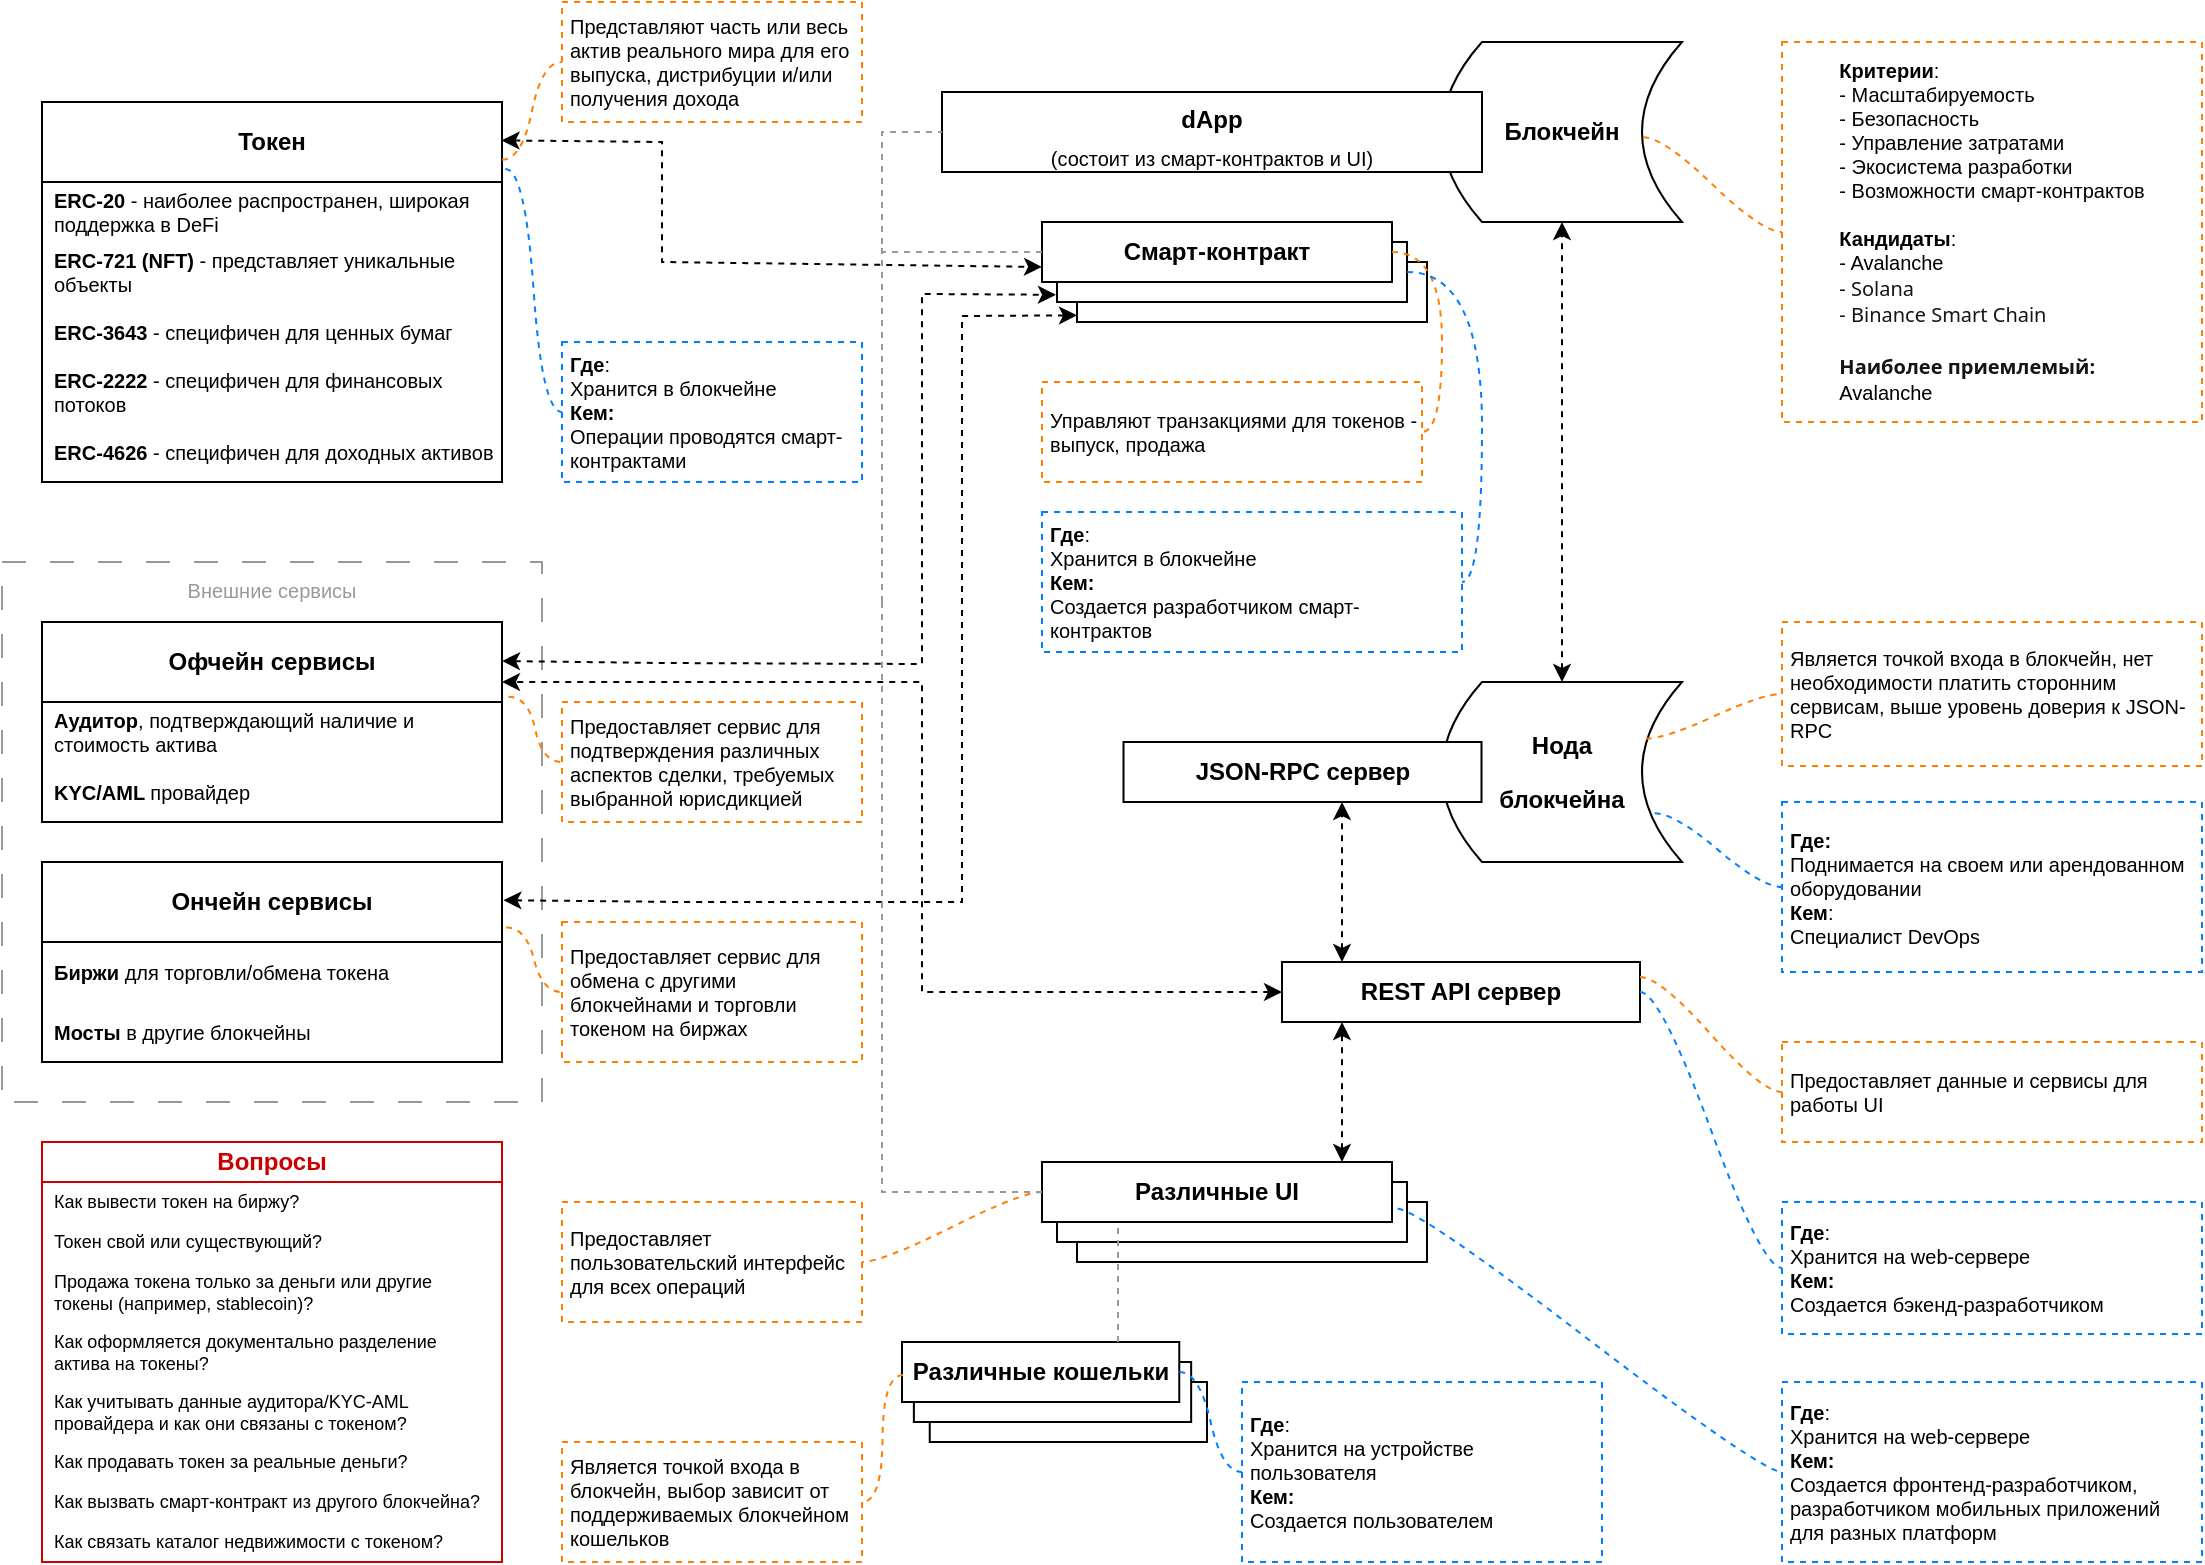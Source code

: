 <mxfile version="22.1.11" type="github">
  <diagram name="Страница — 1" id="tTkT_D9K_i8SfMuSpS75">
    <mxGraphModel dx="1205" dy="690" grid="1" gridSize="10" guides="1" tooltips="1" connect="1" arrows="1" fold="1" page="1" pageScale="1" pageWidth="1169" pageHeight="827" math="0" shadow="0">
      <root>
        <mxCell id="0" />
        <mxCell id="1" parent="0" />
        <mxCell id="7UqiYnJLGKccpZ4DQYdT-86" value="&lt;font color=&quot;#999999&quot; style=&quot;font-size: 10px;&quot;&gt;Внешние сервисы&lt;/font&gt;" style="rounded=0;whiteSpace=wrap;html=1;gradientColor=none;fillColor=none;dashed=1;dashPattern=12 12;verticalAlign=top;strokeColor=#999999;" vertex="1" parent="1">
          <mxGeometry x="20" y="300" width="270" height="270" as="geometry" />
        </mxCell>
        <mxCell id="7UqiYnJLGKccpZ4DQYdT-1" value="&lt;p align=&quot;center&quot; class=&quot;MsoNormal&quot;&gt;&lt;b&gt;Блокчейн&lt;/b&gt;&lt;/p&gt;" style="shape=dataStorage;whiteSpace=wrap;html=1;fixedSize=1;" vertex="1" parent="1">
          <mxGeometry x="740" y="40" width="120" height="90" as="geometry" />
        </mxCell>
        <mxCell id="7UqiYnJLGKccpZ4DQYdT-2" value="&lt;p align=&quot;center&quot; class=&quot;MsoNormal&quot;&gt;&lt;b&gt;Нода&lt;/b&gt;&lt;/p&gt;&lt;p align=&quot;center&quot; class=&quot;MsoNormal&quot;&gt;&lt;b&gt;блокчейна&lt;/b&gt;&lt;/p&gt;" style="shape=dataStorage;whiteSpace=wrap;html=1;fixedSize=1;" vertex="1" parent="1">
          <mxGeometry x="740" y="360" width="120" height="90" as="geometry" />
        </mxCell>
        <mxCell id="7UqiYnJLGKccpZ4DQYdT-5" value="" style="endArrow=classic;startArrow=classic;html=1;rounded=0;entryX=0.5;entryY=1;entryDx=0;entryDy=0;exitX=0.5;exitY=0;exitDx=0;exitDy=0;dashed=1;" edge="1" parent="1" source="7UqiYnJLGKccpZ4DQYdT-2" target="7UqiYnJLGKccpZ4DQYdT-1">
          <mxGeometry width="50" height="50" relative="1" as="geometry">
            <mxPoint x="560" y="160" as="sourcePoint" />
            <mxPoint x="610" y="110" as="targetPoint" />
          </mxGeometry>
        </mxCell>
        <mxCell id="7UqiYnJLGKccpZ4DQYdT-6" value="&lt;div style=&quot;font-size: 10px;&quot;&gt;&lt;b style=&quot;font-size: 10px;&quot;&gt;Где:&lt;/b&gt;&lt;/div&gt;&lt;div style=&quot;font-size: 10px;&quot;&gt;Поднимается на своем или арендованном оборудовании&lt;/div&gt;&lt;div style=&quot;font-size: 10px;&quot;&gt;&lt;b style=&quot;font-size: 10px;&quot;&gt;Кем&lt;/b&gt;:&lt;/div&gt;&lt;div style=&quot;font-size: 10px;&quot;&gt;Специалист DevOps&lt;/div&gt;" style="whiteSpace=wrap;html=1;rounded=0;arcSize=50;align=left;verticalAlign=middle;strokeWidth=1;autosize=1;spacing=4;treeFolding=1;treeMoving=1;newEdgeStyle={&quot;edgeStyle&quot;:&quot;entityRelationEdgeStyle&quot;,&quot;startArrow&quot;:&quot;none&quot;,&quot;endArrow&quot;:&quot;none&quot;,&quot;segment&quot;:10,&quot;curved&quot;:1,&quot;sourcePerimeterSpacing&quot;:0,&quot;targetPerimeterSpacing&quot;:0};dashed=1;fontSize=10;strokeColor=#007FFF;" vertex="1" collapsed="1" parent="1">
          <mxGeometry x="910" y="420" width="210" height="85" as="geometry" />
        </mxCell>
        <mxCell id="7UqiYnJLGKccpZ4DQYdT-7" value="" style="edgeStyle=entityRelationEdgeStyle;startArrow=none;endArrow=none;segment=10;curved=1;sourcePerimeterSpacing=0;targetPerimeterSpacing=0;rounded=0;dashed=1;exitX=0.886;exitY=0.729;exitDx=0;exitDy=0;exitPerimeter=0;strokeColor=#007FFF;" edge="1" target="7UqiYnJLGKccpZ4DQYdT-6" parent="1" source="7UqiYnJLGKccpZ4DQYdT-2">
          <mxGeometry relative="1" as="geometry">
            <mxPoint x="848" y="435" as="sourcePoint" />
          </mxGeometry>
        </mxCell>
        <mxCell id="7UqiYnJLGKccpZ4DQYdT-8" value="&lt;p align=&quot;center&quot; class=&quot;MsoNormal&quot;&gt;&lt;b&gt;JSON-RPC сервер&lt;/b&gt;&lt;/p&gt;" style="rounded=0;whiteSpace=wrap;html=1;" vertex="1" parent="1">
          <mxGeometry x="580.75" y="390" width="179" height="30" as="geometry" />
        </mxCell>
        <mxCell id="7UqiYnJLGKccpZ4DQYdT-10" value="&lt;div style=&quot;text-align: left; font-size: 10px;&quot;&gt;&lt;span style=&quot;background-color: initial; font-size: 10px;&quot;&gt;&lt;font style=&quot;font-size: 10px;&quot;&gt;&lt;b style=&quot;font-size: 10px;&quot;&gt;Критерии&lt;/b&gt;:&lt;/font&gt;&lt;/span&gt;&lt;/div&gt;&lt;div style=&quot;text-align: left; font-size: 10px;&quot;&gt;&lt;span style=&quot;background-color: initial; font-size: 10px;&quot;&gt;&lt;font style=&quot;font-size: 10px;&quot;&gt;- Масштабируемость&lt;/font&gt;&lt;/span&gt;&lt;/div&gt;&lt;div style=&quot;text-align: left; font-size: 10px;&quot;&gt;&lt;span style=&quot;background-color: initial; font-size: 10px;&quot;&gt;&lt;font style=&quot;font-size: 10px;&quot;&gt;- Безопасность&lt;/font&gt;&lt;/span&gt;&lt;/div&gt;&lt;div style=&quot;text-align: left; font-size: 10px;&quot;&gt;&lt;font style=&quot;font-size: 10px;&quot;&gt;- Управление затратами&lt;br style=&quot;font-size: 10px;&quot;&gt;&lt;/font&gt;&lt;/div&gt;&lt;div style=&quot;text-align: left; font-size: 10px;&quot;&gt;&lt;font style=&quot;font-size: 10px;&quot;&gt;- Экосистема разработки&lt;br style=&quot;font-size: 10px;&quot;&gt;&lt;/font&gt;&lt;/div&gt;&lt;div style=&quot;text-align: left; font-size: 10px;&quot;&gt;&lt;font style=&quot;font-size: 10px;&quot;&gt;- Возможности смарт-контрактов&lt;b style=&quot;font-size: 10px;&quot;&gt;&lt;br style=&quot;font-size: 10px;&quot;&gt;&lt;/b&gt;&lt;/font&gt;&lt;/div&gt;&lt;div style=&quot;text-align: left; font-size: 10px;&quot;&gt;&lt;font style=&quot;font-size: 10px;&quot;&gt;&lt;br style=&quot;font-size: 10px;&quot;&gt;&lt;/font&gt;&lt;/div&gt;&lt;div style=&quot;text-align: left; font-size: 10px;&quot;&gt;&lt;font style=&quot;font-size: 10px;&quot;&gt;&lt;b style=&quot;font-size: 10px;&quot;&gt;Кандидаты&lt;/b&gt;:&lt;/font&gt;&lt;/div&gt;&lt;div style=&quot;text-align: left; font-size: 10px;&quot;&gt;&lt;font style=&quot;font-size: 10px;&quot;&gt;- Avalanche&lt;/font&gt;&lt;/div&gt;&lt;div style=&quot;text-align: left; font-size: 10px;&quot;&gt;&lt;span style=&quot;font-weight: var(--ui-font-weight-bold); color: rgb(21, 21, 21); font-family: system-ui, -apple-system, BlinkMacSystemFont, &amp;quot;Segoe UI&amp;quot;, Roboto, Ubuntu, &amp;quot;Helvetica Neue&amp;quot;, Arial, sans-serif, &amp;quot;Apple Color Emoji&amp;quot;, &amp;quot;Segoe UI Emoji&amp;quot;, &amp;quot;Segoe UI Symbol&amp;quot;; font-size: 10px;&quot;&gt;&lt;font style=&quot;font-size: 10px;&quot;&gt;- Solana&lt;/font&gt;&lt;/span&gt;&lt;/div&gt;&lt;div style=&quot;text-align: left; font-size: 10px;&quot;&gt;&lt;span style=&quot;font-weight: var(--ui-font-weight-bold); color: rgb(21, 21, 21); font-family: system-ui, -apple-system, BlinkMacSystemFont, &amp;quot;Segoe UI&amp;quot;, Roboto, Ubuntu, &amp;quot;Helvetica Neue&amp;quot;, Arial, sans-serif, &amp;quot;Apple Color Emoji&amp;quot;, &amp;quot;Segoe UI Emoji&amp;quot;, &amp;quot;Segoe UI Symbol&amp;quot;; background-color: rgb(255, 255, 255); font-size: 10px;&quot;&gt;&lt;font style=&quot;font-size: 10px;&quot;&gt;- Binance Smart Chain&lt;/font&gt;&lt;/span&gt;&lt;br style=&quot;font-size: 10px;&quot;&gt;&lt;/div&gt;&lt;div style=&quot;text-align: left; font-size: 10px;&quot;&gt;&lt;span style=&quot;font-weight: var(--ui-font-weight-bold); color: rgb(21, 21, 21); font-family: system-ui, -apple-system, BlinkMacSystemFont, &amp;quot;Segoe UI&amp;quot;, Roboto, Ubuntu, &amp;quot;Helvetica Neue&amp;quot;, Arial, sans-serif, &amp;quot;Apple Color Emoji&amp;quot;, &amp;quot;Segoe UI Emoji&amp;quot;, &amp;quot;Segoe UI Symbol&amp;quot;; background-color: rgb(255, 255, 255); font-size: 10px;&quot;&gt;&lt;font style=&quot;font-size: 10px;&quot;&gt;&lt;br&gt;&lt;/font&gt;&lt;/span&gt;&lt;/div&gt;&lt;div style=&quot;text-align: left; font-size: 10px;&quot;&gt;&lt;span style=&quot;color: rgb(21, 21, 21); font-family: system-ui, -apple-system, BlinkMacSystemFont, &amp;quot;Segoe UI&amp;quot;, Roboto, Ubuntu, &amp;quot;Helvetica Neue&amp;quot;, Arial, sans-serif, &amp;quot;Apple Color Emoji&amp;quot;, &amp;quot;Segoe UI Emoji&amp;quot;, &amp;quot;Segoe UI Symbol&amp;quot;; background-color: rgb(255, 255, 255); font-size: 10px;&quot;&gt;&lt;font style=&quot;font-size: 10px;&quot;&gt;&lt;b&gt;Наиболее приемлемый:&lt;/b&gt;&lt;/font&gt;&lt;/span&gt;&lt;/div&gt;&lt;div style=&quot;text-align: left; font-size: 10px;&quot;&gt;Avalanche&lt;span style=&quot;font-weight: var(--ui-font-weight-bold); color: rgb(21, 21, 21); font-family: system-ui, -apple-system, BlinkMacSystemFont, &amp;quot;Segoe UI&amp;quot;, Roboto, Ubuntu, &amp;quot;Helvetica Neue&amp;quot;, Arial, sans-serif, &amp;quot;Apple Color Emoji&amp;quot;, &amp;quot;Segoe UI Emoji&amp;quot;, &amp;quot;Segoe UI Symbol&amp;quot;; background-color: rgb(255, 255, 255); font-size: 10px;&quot;&gt;&lt;font style=&quot;font-size: 10px;&quot;&gt;&lt;br&gt;&lt;/font&gt;&lt;/span&gt;&lt;/div&gt;" style="whiteSpace=wrap;html=1;rounded=0;arcSize=50;align=center;verticalAlign=middle;strokeWidth=1;autosize=1;spacing=4;treeFolding=1;treeMoving=1;newEdgeStyle={&quot;edgeStyle&quot;:&quot;entityRelationEdgeStyle&quot;,&quot;startArrow&quot;:&quot;none&quot;,&quot;endArrow&quot;:&quot;none&quot;,&quot;segment&quot;:10,&quot;curved&quot;:1,&quot;sourcePerimeterSpacing&quot;:0,&quot;targetPerimeterSpacing&quot;:0};dashed=1;fontSize=10;strokeColor=#FF8000;" vertex="1" collapsed="1" parent="1">
          <mxGeometry x="910" y="40" width="210" height="190" as="geometry" />
        </mxCell>
        <mxCell id="7UqiYnJLGKccpZ4DQYdT-11" value="" style="edgeStyle=entityRelationEdgeStyle;startArrow=none;endArrow=none;segment=10;curved=1;sourcePerimeterSpacing=0;targetPerimeterSpacing=0;rounded=0;exitX=0.839;exitY=0.529;exitDx=0;exitDy=0;exitPerimeter=0;dashed=1;strokeColor=#FF8000;" edge="1" parent="1" target="7UqiYnJLGKccpZ4DQYdT-10" source="7UqiYnJLGKccpZ4DQYdT-1">
          <mxGeometry relative="1" as="geometry">
            <mxPoint x="854" y="80" as="sourcePoint" />
          </mxGeometry>
        </mxCell>
        <mxCell id="7UqiYnJLGKccpZ4DQYdT-12" value="&lt;div style=&quot;font-size: 10px;&quot;&gt;Управляют транзакциями для токенов - выпуск, продажа&lt;/div&gt;" style="whiteSpace=wrap;html=1;rounded=0;arcSize=50;align=left;verticalAlign=middle;strokeWidth=1;autosize=1;spacing=4;treeFolding=1;treeMoving=1;newEdgeStyle={&quot;edgeStyle&quot;:&quot;entityRelationEdgeStyle&quot;,&quot;startArrow&quot;:&quot;none&quot;,&quot;endArrow&quot;:&quot;none&quot;,&quot;segment&quot;:10,&quot;curved&quot;:1,&quot;sourcePerimeterSpacing&quot;:0,&quot;targetPerimeterSpacing&quot;:0};dashed=1;strokeColor=#FF8000;" vertex="1" collapsed="1" parent="1">
          <mxGeometry x="540" y="210" width="190" height="50" as="geometry" />
        </mxCell>
        <mxCell id="7UqiYnJLGKccpZ4DQYdT-14" value="&lt;p align=&quot;center&quot; class=&quot;MsoNormal&quot;&gt;&lt;b&gt;dApp&lt;/b&gt;&lt;/p&gt;&lt;p style=&quot;line-height: 0%;&quot; align=&quot;center&quot; class=&quot;MsoNormal&quot;&gt;&lt;font style=&quot;font-size: 10px;&quot;&gt;(состоит из смарт-контрактов и UI)&lt;/font&gt;&lt;/p&gt;" style="rounded=0;whiteSpace=wrap;html=1;" vertex="1" parent="1">
          <mxGeometry x="490" y="65" width="270" height="40" as="geometry" />
        </mxCell>
        <mxCell id="7UqiYnJLGKccpZ4DQYdT-19" value="" style="group" vertex="1" connectable="0" parent="1">
          <mxGeometry x="540" y="130" width="192.5" height="50" as="geometry" />
        </mxCell>
        <mxCell id="7UqiYnJLGKccpZ4DQYdT-18" value="&lt;p align=&quot;center&quot; class=&quot;MsoNormal&quot;&gt;&lt;br&gt;&lt;/p&gt;" style="rounded=0;whiteSpace=wrap;html=1;" vertex="1" parent="7UqiYnJLGKccpZ4DQYdT-19">
          <mxGeometry x="17.5" y="20" width="175" height="30" as="geometry" />
        </mxCell>
        <mxCell id="7UqiYnJLGKccpZ4DQYdT-15" value="&lt;p align=&quot;center&quot; class=&quot;MsoNormal&quot;&gt;&lt;br&gt;&lt;/p&gt;" style="rounded=0;whiteSpace=wrap;html=1;" vertex="1" parent="7UqiYnJLGKccpZ4DQYdT-19">
          <mxGeometry x="7.5" y="10" width="175" height="30" as="geometry" />
        </mxCell>
        <mxCell id="7UqiYnJLGKccpZ4DQYdT-17" value="&lt;p align=&quot;center&quot; class=&quot;MsoNormal&quot;&gt;&lt;b&gt;Смарт-контракт&lt;/b&gt;&lt;/p&gt;" style="rounded=0;whiteSpace=wrap;html=1;" vertex="1" parent="7UqiYnJLGKccpZ4DQYdT-19">
          <mxGeometry width="175" height="30" as="geometry" />
        </mxCell>
        <mxCell id="7UqiYnJLGKccpZ4DQYdT-13" value="" style="edgeStyle=entityRelationEdgeStyle;startArrow=none;endArrow=none;segment=10;curved=1;sourcePerimeterSpacing=0;targetPerimeterSpacing=0;rounded=0;dashed=1;exitX=1;exitY=0.5;exitDx=0;exitDy=0;strokeColor=#FF8000;" edge="1" parent="1" target="7UqiYnJLGKccpZ4DQYdT-12" source="7UqiYnJLGKccpZ4DQYdT-17">
          <mxGeometry relative="1" as="geometry">
            <mxPoint x="850" y="390" as="sourcePoint" />
          </mxGeometry>
        </mxCell>
        <mxCell id="7UqiYnJLGKccpZ4DQYdT-21" value="" style="endArrow=none;html=1;rounded=0;entryX=0;entryY=0.5;entryDx=0;entryDy=0;exitX=0;exitY=0.5;exitDx=0;exitDy=0;dashed=1;strokeColor=#999999;" edge="1" parent="1" source="7UqiYnJLGKccpZ4DQYdT-17" target="7UqiYnJLGKccpZ4DQYdT-14">
          <mxGeometry width="50" height="50" relative="1" as="geometry">
            <mxPoint x="600" y="340" as="sourcePoint" />
            <mxPoint x="650" y="290" as="targetPoint" />
            <Array as="points">
              <mxPoint x="460" y="145" />
              <mxPoint x="460" y="85" />
            </Array>
          </mxGeometry>
        </mxCell>
        <mxCell id="7UqiYnJLGKccpZ4DQYdT-22" value="&lt;div style=&quot;font-size: 10px;&quot;&gt;Является точкой входа в блокчейн, нет необходимости&amp;nbsp;&lt;span style=&quot;background-color: initial;&quot;&gt;платить сторонним сервисам,&amp;nbsp;&lt;/span&gt;&lt;span style=&quot;background-color: initial;&quot;&gt;выше уровень доверия к JSON-RPC&lt;/span&gt;&lt;/div&gt;" style="whiteSpace=wrap;html=1;rounded=0;arcSize=50;align=left;verticalAlign=middle;strokeWidth=1;autosize=1;spacing=4;treeFolding=1;treeMoving=1;newEdgeStyle={&quot;edgeStyle&quot;:&quot;entityRelationEdgeStyle&quot;,&quot;startArrow&quot;:&quot;none&quot;,&quot;endArrow&quot;:&quot;none&quot;,&quot;segment&quot;:10,&quot;curved&quot;:1,&quot;sourcePerimeterSpacing&quot;:0,&quot;targetPerimeterSpacing&quot;:0};dashed=1;strokeColor=#FF8000;" vertex="1" collapsed="1" parent="1">
          <mxGeometry x="910" y="330" width="210" height="72" as="geometry" />
        </mxCell>
        <mxCell id="7UqiYnJLGKccpZ4DQYdT-23" value="" style="edgeStyle=entityRelationEdgeStyle;startArrow=none;endArrow=none;segment=10;curved=1;sourcePerimeterSpacing=0;targetPerimeterSpacing=0;rounded=0;dashed=1;exitX=0.85;exitY=0.314;exitDx=0;exitDy=0;exitPerimeter=0;strokeColor=#FF8000;" edge="1" parent="1" target="7UqiYnJLGKccpZ4DQYdT-22" source="7UqiYnJLGKccpZ4DQYdT-2">
          <mxGeometry relative="1" as="geometry">
            <mxPoint x="855" y="401" as="sourcePoint" />
          </mxGeometry>
        </mxCell>
        <mxCell id="7UqiYnJLGKccpZ4DQYdT-26" value="&lt;b&gt;Токен&lt;/b&gt;" style="swimlane;fontStyle=0;childLayout=stackLayout;horizontal=1;startSize=40;horizontalStack=0;resizeParent=1;resizeParentMax=0;resizeLast=0;collapsible=1;marginBottom=0;whiteSpace=wrap;html=1;" vertex="1" parent="1">
          <mxGeometry x="40" y="70" width="230" height="190" as="geometry" />
        </mxCell>
        <mxCell id="7UqiYnJLGKccpZ4DQYdT-27" value="&lt;b&gt;ERC-20&lt;/b&gt; - наиболее распространен, широкая поддержка в DeFi" style="text;strokeColor=none;fillColor=none;align=left;verticalAlign=middle;spacingLeft=4;spacingRight=4;overflow=hidden;points=[[0,0.5],[1,0.5]];portConstraint=eastwest;rotatable=0;whiteSpace=wrap;html=1;fontColor=#000000;fontSize=10;" vertex="1" parent="7UqiYnJLGKccpZ4DQYdT-26">
          <mxGeometry y="40" width="230" height="30" as="geometry" />
        </mxCell>
        <mxCell id="7UqiYnJLGKccpZ4DQYdT-28" value="&lt;b&gt;ERC-721 (NFT)&lt;/b&gt; - представляет уникальные объекты" style="text;strokeColor=none;fillColor=none;align=left;verticalAlign=middle;spacingLeft=4;spacingRight=4;overflow=hidden;points=[[0,0.5],[1,0.5]];portConstraint=eastwest;rotatable=0;whiteSpace=wrap;html=1;labelBackgroundColor=default;fontColor=#000000;fontSize=10;" vertex="1" parent="7UqiYnJLGKccpZ4DQYdT-26">
          <mxGeometry y="70" width="230" height="30" as="geometry" />
        </mxCell>
        <mxCell id="7UqiYnJLGKccpZ4DQYdT-32" value="&lt;b&gt;ERC-3643&lt;/b&gt; - специфичен для ценных бумаг" style="text;strokeColor=none;fillColor=none;align=left;verticalAlign=middle;spacingLeft=4;spacingRight=4;overflow=hidden;points=[[0,0.5],[1,0.5]];portConstraint=eastwest;rotatable=0;whiteSpace=wrap;html=1;labelBackgroundColor=default;fontColor=#000000;fontSize=10;" vertex="1" parent="7UqiYnJLGKccpZ4DQYdT-26">
          <mxGeometry y="100" width="230" height="30" as="geometry" />
        </mxCell>
        <mxCell id="7UqiYnJLGKccpZ4DQYdT-33" value="&lt;b&gt;ERC-2222&lt;/b&gt; - специфичен для финансовых потоков" style="text;strokeColor=none;fillColor=none;align=left;verticalAlign=middle;spacingLeft=4;spacingRight=4;overflow=hidden;points=[[0,0.5],[1,0.5]];portConstraint=eastwest;rotatable=0;whiteSpace=wrap;html=1;labelBackgroundColor=default;fontColor=#000000;fontSize=10;" vertex="1" parent="7UqiYnJLGKccpZ4DQYdT-26">
          <mxGeometry y="130" width="230" height="30" as="geometry" />
        </mxCell>
        <mxCell id="7UqiYnJLGKccpZ4DQYdT-34" value="&lt;b&gt;ERC-4626&lt;/b&gt; - специфичен для доходных активов" style="text;strokeColor=none;fillColor=none;align=left;verticalAlign=middle;spacingLeft=4;spacingRight=4;overflow=hidden;points=[[0,0.5],[1,0.5]];portConstraint=eastwest;rotatable=0;whiteSpace=wrap;html=1;labelBackgroundColor=default;fontColor=#000000;fontSize=10;" vertex="1" parent="7UqiYnJLGKccpZ4DQYdT-26">
          <mxGeometry y="160" width="230" height="30" as="geometry" />
        </mxCell>
        <mxCell id="7UqiYnJLGKccpZ4DQYdT-35" value="" style="endArrow=classic;startArrow=classic;dashed=1;html=1;rounded=0;exitX=0.999;exitY=0.101;exitDx=0;exitDy=0;exitPerimeter=0;entryX=0;entryY=0.75;entryDx=0;entryDy=0;" edge="1" parent="1" source="7UqiYnJLGKccpZ4DQYdT-26" target="7UqiYnJLGKccpZ4DQYdT-17">
          <mxGeometry width="50" height="50" relative="1" as="geometry">
            <mxPoint x="360" y="290" as="sourcePoint" />
            <mxPoint x="540" y="150" as="targetPoint" />
            <Array as="points">
              <mxPoint x="350" y="90" />
              <mxPoint x="350" y="150" />
            </Array>
          </mxGeometry>
        </mxCell>
        <mxCell id="7UqiYnJLGKccpZ4DQYdT-37" value="" style="edgeStyle=entityRelationEdgeStyle;startArrow=none;endArrow=none;segment=10;curved=1;sourcePerimeterSpacing=0;targetPerimeterSpacing=0;rounded=0;dashed=1;exitX=1.007;exitY=0.176;exitDx=0;exitDy=0;exitPerimeter=0;strokeColor=#007FFF;" edge="1" parent="1" target="7UqiYnJLGKccpZ4DQYdT-36" source="7UqiYnJLGKccpZ4DQYdT-26">
          <mxGeometry relative="1" as="geometry">
            <mxPoint x="280" y="80" as="sourcePoint" />
            <Array as="points">
              <mxPoint x="300" y="200" />
              <mxPoint x="310" y="160" />
              <mxPoint x="310" y="160" />
            </Array>
          </mxGeometry>
        </mxCell>
        <mxCell id="7UqiYnJLGKccpZ4DQYdT-39" value="" style="group" vertex="1" connectable="0" parent="1">
          <mxGeometry x="540" y="600" width="192.5" height="50" as="geometry" />
        </mxCell>
        <mxCell id="7UqiYnJLGKccpZ4DQYdT-40" value="&lt;p align=&quot;center&quot; class=&quot;MsoNormal&quot;&gt;&lt;br&gt;&lt;/p&gt;" style="rounded=0;whiteSpace=wrap;html=1;" vertex="1" parent="7UqiYnJLGKccpZ4DQYdT-39">
          <mxGeometry x="17.5" y="20" width="175" height="30" as="geometry" />
        </mxCell>
        <mxCell id="7UqiYnJLGKccpZ4DQYdT-41" value="&lt;p align=&quot;center&quot; class=&quot;MsoNormal&quot;&gt;&lt;br&gt;&lt;/p&gt;" style="rounded=0;whiteSpace=wrap;html=1;" vertex="1" parent="7UqiYnJLGKccpZ4DQYdT-39">
          <mxGeometry x="7.5" y="10" width="175" height="30" as="geometry" />
        </mxCell>
        <mxCell id="7UqiYnJLGKccpZ4DQYdT-42" value="&lt;p align=&quot;center&quot; class=&quot;MsoNormal&quot;&gt;&lt;b style=&quot;border-color: var(--border-color);&quot;&gt;Различные UI&lt;/b&gt;&lt;br&gt;&lt;/p&gt;" style="rounded=0;whiteSpace=wrap;html=1;" vertex="1" parent="7UqiYnJLGKccpZ4DQYdT-39">
          <mxGeometry width="175" height="30" as="geometry" />
        </mxCell>
        <mxCell id="7UqiYnJLGKccpZ4DQYdT-43" value="" style="endArrow=none;dashed=1;html=1;rounded=0;strokeColor=#999999;" edge="1" parent="1">
          <mxGeometry width="50" height="50" relative="1" as="geometry">
            <mxPoint x="460" y="320" as="sourcePoint" />
            <mxPoint x="460" y="140" as="targetPoint" />
            <Array as="points" />
          </mxGeometry>
        </mxCell>
        <mxCell id="7UqiYnJLGKccpZ4DQYdT-44" value="&lt;div style=&quot;font-size: 10px;&quot;&gt;Представляют часть или весь актив реального мира для его выпуска, дистрибуции и/или получения дохода&lt;/div&gt;" style="whiteSpace=wrap;html=1;rounded=0;arcSize=50;align=left;verticalAlign=middle;strokeWidth=1;autosize=1;spacing=4;treeFolding=1;treeMoving=1;newEdgeStyle={&quot;edgeStyle&quot;:&quot;entityRelationEdgeStyle&quot;,&quot;startArrow&quot;:&quot;none&quot;,&quot;endArrow&quot;:&quot;none&quot;,&quot;segment&quot;:10,&quot;curved&quot;:1,&quot;sourcePerimeterSpacing&quot;:0,&quot;targetPerimeterSpacing&quot;:0};dashed=1;strokeColor=#FF8000;" vertex="1" collapsed="1" parent="1">
          <mxGeometry x="300" y="20" width="150" height="60" as="geometry" />
        </mxCell>
        <mxCell id="7UqiYnJLGKccpZ4DQYdT-45" value="" style="edgeStyle=entityRelationEdgeStyle;startArrow=none;endArrow=none;segment=10;curved=1;sourcePerimeterSpacing=0;targetPerimeterSpacing=0;rounded=0;dashed=1;exitX=1;exitY=0.152;exitDx=0;exitDy=0;exitPerimeter=0;strokeColor=#FF8000;" edge="1" parent="1" target="7UqiYnJLGKccpZ4DQYdT-44" source="7UqiYnJLGKccpZ4DQYdT-26">
          <mxGeometry relative="1" as="geometry">
            <mxPoint x="280" y="108" as="sourcePoint" />
          </mxGeometry>
        </mxCell>
        <mxCell id="7UqiYnJLGKccpZ4DQYdT-46" value="&lt;div style=&quot;font-size: 10px;&quot;&gt;&lt;div style=&quot;border-color: var(--border-color);&quot;&gt;&lt;b style=&quot;border-color: var(--border-color);&quot;&gt;Где&lt;/b&gt;:&lt;/div&gt;&lt;div style=&quot;border-color: var(--border-color);&quot;&gt;Хранится в блокчейне&lt;/div&gt;&lt;div style=&quot;border-color: var(--border-color);&quot;&gt;&lt;b style=&quot;border-color: var(--border-color);&quot;&gt;Кем:&lt;/b&gt;&lt;/div&gt;&lt;div style=&quot;border-color: var(--border-color);&quot;&gt;Создается разработчиком смарт-контрактов&lt;/div&gt;&lt;/div&gt;" style="whiteSpace=wrap;html=1;rounded=0;arcSize=50;align=left;verticalAlign=middle;strokeWidth=1;autosize=1;spacing=4;treeFolding=1;treeMoving=1;newEdgeStyle={&quot;edgeStyle&quot;:&quot;entityRelationEdgeStyle&quot;,&quot;startArrow&quot;:&quot;none&quot;,&quot;endArrow&quot;:&quot;none&quot;,&quot;segment&quot;:10,&quot;curved&quot;:1,&quot;sourcePerimeterSpacing&quot;:0,&quot;targetPerimeterSpacing&quot;:0};dashed=1;strokeColor=#007FFF;" vertex="1" collapsed="1" parent="1">
          <mxGeometry x="540" y="275" width="210" height="70" as="geometry" />
        </mxCell>
        <mxCell id="7UqiYnJLGKccpZ4DQYdT-47" value="" style="edgeStyle=entityRelationEdgeStyle;startArrow=none;endArrow=none;segment=10;curved=1;sourcePerimeterSpacing=0;targetPerimeterSpacing=0;rounded=0;dashed=1;exitX=1;exitY=0.5;exitDx=0;exitDy=0;strokeColor=#007FFF;" edge="1" parent="1" target="7UqiYnJLGKccpZ4DQYdT-46" source="7UqiYnJLGKccpZ4DQYdT-15">
          <mxGeometry relative="1" as="geometry">
            <mxPoint x="715" y="210" as="sourcePoint" />
          </mxGeometry>
        </mxCell>
        <mxCell id="7UqiYnJLGKccpZ4DQYdT-48" value="&lt;div style=&quot;font-size: 10px;&quot;&gt;&lt;div style=&quot;border-color: var(--border-color);&quot;&gt;&lt;b style=&quot;border-color: var(--border-color);&quot;&gt;Где&lt;/b&gt;:&lt;/div&gt;&lt;div style=&quot;border-color: var(--border-color);&quot;&gt;Хранится на web-сервере&lt;/div&gt;&lt;div style=&quot;border-color: var(--border-color);&quot;&gt;&lt;b style=&quot;border-color: var(--border-color);&quot;&gt;Кем:&lt;/b&gt;&lt;/div&gt;&lt;div style=&quot;border-color: var(--border-color);&quot;&gt;Создается фронтенд-разработчиком, разработчиком мобильных приложений для разных платформ&lt;/div&gt;&lt;/div&gt;" style="whiteSpace=wrap;html=1;rounded=0;arcSize=50;align=left;verticalAlign=middle;strokeWidth=1;autosize=1;spacing=4;treeFolding=1;treeMoving=1;newEdgeStyle={&quot;edgeStyle&quot;:&quot;entityRelationEdgeStyle&quot;,&quot;startArrow&quot;:&quot;none&quot;,&quot;endArrow&quot;:&quot;none&quot;,&quot;segment&quot;:10,&quot;curved&quot;:1,&quot;sourcePerimeterSpacing&quot;:0,&quot;targetPerimeterSpacing&quot;:0};dashed=1;strokeColor=#007FFF;" vertex="1" collapsed="1" parent="1">
          <mxGeometry x="910" y="710" width="210" height="90" as="geometry" />
        </mxCell>
        <mxCell id="7UqiYnJLGKccpZ4DQYdT-49" value="" style="edgeStyle=entityRelationEdgeStyle;startArrow=none;endArrow=none;segment=10;curved=1;sourcePerimeterSpacing=0;targetPerimeterSpacing=0;rounded=0;dashed=1;exitX=0.916;exitY=0.114;exitDx=0;exitDy=0;exitPerimeter=0;strokeColor=#007FFF;" edge="1" parent="1" target="7UqiYnJLGKccpZ4DQYdT-48" source="7UqiYnJLGKccpZ4DQYdT-40">
          <mxGeometry relative="1" as="geometry">
            <mxPoint x="733" y="540" as="sourcePoint" />
          </mxGeometry>
        </mxCell>
        <mxCell id="7UqiYnJLGKccpZ4DQYdT-50" value="&lt;p align=&quot;center&quot; class=&quot;MsoNormal&quot;&gt;&lt;b&gt;REST API сервер&lt;/b&gt;&lt;/p&gt;" style="rounded=0;whiteSpace=wrap;html=1;" vertex="1" parent="1">
          <mxGeometry x="660" y="500" width="179" height="30" as="geometry" />
        </mxCell>
        <mxCell id="7UqiYnJLGKccpZ4DQYdT-51" value="" style="endArrow=classic;startArrow=classic;html=1;rounded=0;entryX=0.5;entryY=1;entryDx=0;entryDy=0;dashed=1;" edge="1" parent="1">
          <mxGeometry width="50" height="50" relative="1" as="geometry">
            <mxPoint x="690" y="500" as="sourcePoint" />
            <mxPoint x="690" y="420" as="targetPoint" />
          </mxGeometry>
        </mxCell>
        <mxCell id="7UqiYnJLGKccpZ4DQYdT-52" value="" style="endArrow=classic;startArrow=classic;html=1;rounded=0;entryX=0.5;entryY=1;entryDx=0;entryDy=0;dashed=1;" edge="1" parent="1">
          <mxGeometry width="50" height="50" relative="1" as="geometry">
            <mxPoint x="690" y="600" as="sourcePoint" />
            <mxPoint x="690" y="530" as="targetPoint" />
          </mxGeometry>
        </mxCell>
        <mxCell id="7UqiYnJLGKccpZ4DQYdT-53" value="&lt;div style=&quot;font-size: 10px;&quot;&gt;&lt;div style=&quot;border-color: var(--border-color);&quot;&gt;&lt;b style=&quot;border-color: var(--border-color);&quot;&gt;Где&lt;/b&gt;:&lt;/div&gt;&lt;div style=&quot;border-color: var(--border-color);&quot;&gt;Хранится на web-сервере&lt;/div&gt;&lt;div style=&quot;border-color: var(--border-color);&quot;&gt;&lt;b style=&quot;border-color: var(--border-color);&quot;&gt;Кем:&lt;/b&gt;&lt;/div&gt;&lt;div style=&quot;border-color: var(--border-color);&quot;&gt;Создается бэкенд-разработчиком&lt;/div&gt;&lt;/div&gt;" style="whiteSpace=wrap;html=1;rounded=0;arcSize=50;align=left;verticalAlign=middle;strokeWidth=1;autosize=1;spacing=4;treeFolding=1;treeMoving=1;newEdgeStyle={&quot;edgeStyle&quot;:&quot;entityRelationEdgeStyle&quot;,&quot;startArrow&quot;:&quot;none&quot;,&quot;endArrow&quot;:&quot;none&quot;,&quot;segment&quot;:10,&quot;curved&quot;:1,&quot;sourcePerimeterSpacing&quot;:0,&quot;targetPerimeterSpacing&quot;:0};dashed=1;strokeColor=#007FFF;" vertex="1" collapsed="1" parent="1">
          <mxGeometry x="910" y="620" width="210" height="66" as="geometry" />
        </mxCell>
        <mxCell id="7UqiYnJLGKccpZ4DQYdT-54" value="" style="edgeStyle=entityRelationEdgeStyle;startArrow=none;endArrow=none;segment=10;curved=1;sourcePerimeterSpacing=0;targetPerimeterSpacing=0;rounded=0;dashed=1;entryX=0;entryY=0.5;entryDx=0;entryDy=0;exitX=1;exitY=0.5;exitDx=0;exitDy=0;strokeColor=#007FFF;" edge="1" parent="1" target="7UqiYnJLGKccpZ4DQYdT-53" source="7UqiYnJLGKccpZ4DQYdT-50">
          <mxGeometry relative="1" as="geometry">
            <mxPoint x="935" y="480" as="sourcePoint" />
          </mxGeometry>
        </mxCell>
        <mxCell id="7UqiYnJLGKccpZ4DQYdT-55" value="&lt;div style=&quot;font-size: 10px;&quot;&gt;&lt;div style=&quot;border-color: var(--border-color);&quot;&gt;Предоставляет данные и сервисы для работы UI&lt;/div&gt;&lt;/div&gt;" style="whiteSpace=wrap;html=1;rounded=0;arcSize=50;align=left;verticalAlign=middle;strokeWidth=1;autosize=1;spacing=4;treeFolding=1;treeMoving=1;newEdgeStyle={&quot;edgeStyle&quot;:&quot;entityRelationEdgeStyle&quot;,&quot;startArrow&quot;:&quot;none&quot;,&quot;endArrow&quot;:&quot;none&quot;,&quot;segment&quot;:10,&quot;curved&quot;:1,&quot;sourcePerimeterSpacing&quot;:0,&quot;targetPerimeterSpacing&quot;:0};dashed=1;strokeColor=#FF8000;" vertex="1" collapsed="1" parent="1">
          <mxGeometry x="910" y="540" width="210" height="50" as="geometry" />
        </mxCell>
        <mxCell id="7UqiYnJLGKccpZ4DQYdT-56" value="" style="edgeStyle=entityRelationEdgeStyle;startArrow=none;endArrow=none;segment=10;curved=1;sourcePerimeterSpacing=0;targetPerimeterSpacing=0;rounded=0;dashed=1;entryX=0;entryY=0.5;entryDx=0;entryDy=0;exitX=1;exitY=0.25;exitDx=0;exitDy=0;strokeColor=#FF8000;" edge="1" parent="1" target="7UqiYnJLGKccpZ4DQYdT-55" source="7UqiYnJLGKccpZ4DQYdT-50">
          <mxGeometry relative="1" as="geometry">
            <mxPoint x="849" y="525" as="sourcePoint" />
          </mxGeometry>
        </mxCell>
        <mxCell id="7UqiYnJLGKccpZ4DQYdT-57" value="&lt;div style=&quot;font-size: 10px;&quot;&gt;&lt;div style=&quot;border-color: var(--border-color);&quot;&gt;Предоставляет пользовательский интерфейс для всех операций&lt;/div&gt;&lt;/div&gt;" style="whiteSpace=wrap;html=1;rounded=0;arcSize=50;align=left;verticalAlign=middle;strokeWidth=1;autosize=1;spacing=4;treeFolding=1;treeMoving=1;newEdgeStyle={&quot;edgeStyle&quot;:&quot;entityRelationEdgeStyle&quot;,&quot;startArrow&quot;:&quot;none&quot;,&quot;endArrow&quot;:&quot;none&quot;,&quot;segment&quot;:10,&quot;curved&quot;:1,&quot;sourcePerimeterSpacing&quot;:0,&quot;targetPerimeterSpacing&quot;:0};dashed=1;strokeColor=#FF8000;" vertex="1" collapsed="1" parent="1">
          <mxGeometry x="300" y="620" width="150" height="60" as="geometry" />
        </mxCell>
        <mxCell id="7UqiYnJLGKccpZ4DQYdT-58" value="" style="edgeStyle=entityRelationEdgeStyle;startArrow=none;endArrow=none;segment=10;curved=1;sourcePerimeterSpacing=0;targetPerimeterSpacing=0;rounded=0;dashed=1;exitX=0;exitY=0.5;exitDx=0;exitDy=0;strokeColor=#FF8000;" edge="1" parent="1" target="7UqiYnJLGKccpZ4DQYdT-57" source="7UqiYnJLGKccpZ4DQYdT-42">
          <mxGeometry relative="1" as="geometry">
            <mxPoint x="728" y="633" as="sourcePoint" />
            <Array as="points">
              <mxPoint x="370" y="630" />
              <mxPoint x="490" y="670" />
              <mxPoint x="480" y="655" />
              <mxPoint x="390" y="630" />
              <mxPoint x="380" y="630" />
            </Array>
          </mxGeometry>
        </mxCell>
        <mxCell id="7UqiYnJLGKccpZ4DQYdT-60" value="" style="group" vertex="1" connectable="0" parent="1">
          <mxGeometry x="470" y="690" width="152.5" height="50" as="geometry" />
        </mxCell>
        <mxCell id="7UqiYnJLGKccpZ4DQYdT-61" value="&lt;p align=&quot;center&quot; class=&quot;MsoNormal&quot;&gt;&lt;br&gt;&lt;/p&gt;" style="rounded=0;whiteSpace=wrap;html=1;" vertex="1" parent="7UqiYnJLGKccpZ4DQYdT-60">
          <mxGeometry x="13.864" y="20" width="138.636" height="30" as="geometry" />
        </mxCell>
        <mxCell id="7UqiYnJLGKccpZ4DQYdT-62" value="&lt;p align=&quot;center&quot; class=&quot;MsoNormal&quot;&gt;&lt;br&gt;&lt;/p&gt;" style="rounded=0;whiteSpace=wrap;html=1;" vertex="1" parent="7UqiYnJLGKccpZ4DQYdT-60">
          <mxGeometry x="5.942" y="10" width="138.636" height="30" as="geometry" />
        </mxCell>
        <mxCell id="7UqiYnJLGKccpZ4DQYdT-63" value="&lt;p align=&quot;center&quot; class=&quot;MsoNormal&quot;&gt;&lt;b style=&quot;border-color: var(--border-color);&quot;&gt;Различные кошельки&lt;/b&gt;&lt;br&gt;&lt;/p&gt;" style="rounded=0;whiteSpace=wrap;html=1;" vertex="1" parent="7UqiYnJLGKccpZ4DQYdT-60">
          <mxGeometry width="138.636" height="30" as="geometry" />
        </mxCell>
        <mxCell id="7UqiYnJLGKccpZ4DQYdT-64" value="" style="endArrow=none;dashed=1;html=1;strokeWidth=1;rounded=0;strokeColor=#999999;" edge="1" parent="1">
          <mxGeometry width="50" height="50" relative="1" as="geometry">
            <mxPoint x="578" y="690" as="sourcePoint" />
            <mxPoint x="578" y="630" as="targetPoint" />
          </mxGeometry>
        </mxCell>
        <mxCell id="7UqiYnJLGKccpZ4DQYdT-65" value="&lt;div style=&quot;font-size: 10px;&quot;&gt;&lt;div style=&quot;border-color: var(--border-color);&quot;&gt;&lt;b style=&quot;border-color: var(--border-color);&quot;&gt;Где&lt;/b&gt;:&lt;/div&gt;&lt;div style=&quot;border-color: var(--border-color);&quot;&gt;Хранится на устройстве пользователя&lt;/div&gt;&lt;div style=&quot;border-color: var(--border-color);&quot;&gt;&lt;b style=&quot;border-color: var(--border-color);&quot;&gt;Кем:&lt;/b&gt;&lt;/div&gt;&lt;div style=&quot;border-color: var(--border-color);&quot;&gt;Создается пользователем&lt;/div&gt;&lt;/div&gt;" style="whiteSpace=wrap;html=1;rounded=0;arcSize=50;align=left;verticalAlign=middle;strokeWidth=1;autosize=1;spacing=4;treeFolding=1;treeMoving=1;newEdgeStyle={&quot;edgeStyle&quot;:&quot;entityRelationEdgeStyle&quot;,&quot;startArrow&quot;:&quot;none&quot;,&quot;endArrow&quot;:&quot;none&quot;,&quot;segment&quot;:10,&quot;curved&quot;:1,&quot;sourcePerimeterSpacing&quot;:0,&quot;targetPerimeterSpacing&quot;:0};dashed=1;strokeColor=#007FFF;" vertex="1" collapsed="1" parent="1">
          <mxGeometry x="640" y="710" width="180" height="90" as="geometry" />
        </mxCell>
        <mxCell id="7UqiYnJLGKccpZ4DQYdT-66" value="" style="edgeStyle=entityRelationEdgeStyle;startArrow=none;endArrow=none;segment=10;curved=1;sourcePerimeterSpacing=0;targetPerimeterSpacing=0;rounded=0;dashed=1;exitX=1;exitY=0.5;exitDx=0;exitDy=0;strokeColor=#007FFF;" edge="1" parent="1" target="7UqiYnJLGKccpZ4DQYdT-65" source="7UqiYnJLGKccpZ4DQYdT-63">
          <mxGeometry relative="1" as="geometry">
            <mxPoint x="500" y="650" as="sourcePoint" />
          </mxGeometry>
        </mxCell>
        <mxCell id="7UqiYnJLGKccpZ4DQYdT-67" value="&lt;div style=&quot;font-size: 10px;&quot;&gt;&lt;div style=&quot;border-color: var(--border-color);&quot;&gt;Является точкой входа в блокчейн, выбор зависит от поддерживаемых блокчейном кошельков&amp;nbsp;&lt;/div&gt;&lt;/div&gt;" style="whiteSpace=wrap;html=1;rounded=0;arcSize=50;align=left;verticalAlign=middle;strokeWidth=1;autosize=1;spacing=4;treeFolding=1;treeMoving=1;newEdgeStyle={&quot;edgeStyle&quot;:&quot;entityRelationEdgeStyle&quot;,&quot;startArrow&quot;:&quot;none&quot;,&quot;endArrow&quot;:&quot;none&quot;,&quot;segment&quot;:10,&quot;curved&quot;:1,&quot;sourcePerimeterSpacing&quot;:0,&quot;targetPerimeterSpacing&quot;:0};dashed=1;strokeColor=#FF8000;" vertex="1" collapsed="1" parent="1">
          <mxGeometry x="300" y="740" width="150" height="60" as="geometry" />
        </mxCell>
        <mxCell id="7UqiYnJLGKccpZ4DQYdT-68" value="" style="edgeStyle=entityRelationEdgeStyle;startArrow=none;endArrow=none;segment=10;curved=1;sourcePerimeterSpacing=0;targetPerimeterSpacing=0;rounded=0;dashed=1;exitX=-0.039;exitY=0.217;exitDx=0;exitDy=0;exitPerimeter=0;strokeColor=#FF8000;" edge="1" parent="1" target="7UqiYnJLGKccpZ4DQYdT-67" source="7UqiYnJLGKccpZ4DQYdT-62">
          <mxGeometry relative="1" as="geometry">
            <mxPoint x="540" y="710" as="sourcePoint" />
            <Array as="points">
              <mxPoint x="370" y="725" />
              <mxPoint x="390" y="725" />
              <mxPoint x="380" y="725" />
            </Array>
          </mxGeometry>
        </mxCell>
        <mxCell id="7UqiYnJLGKccpZ4DQYdT-69" value="&lt;b&gt;Офчейн сервисы&lt;/b&gt;" style="swimlane;fontStyle=0;childLayout=stackLayout;horizontal=1;startSize=40;horizontalStack=0;resizeParent=1;resizeParentMax=0;resizeLast=0;collapsible=1;marginBottom=0;whiteSpace=wrap;html=1;" vertex="1" parent="1">
          <mxGeometry x="40" y="330" width="230" height="100" as="geometry" />
        </mxCell>
        <mxCell id="7UqiYnJLGKccpZ4DQYdT-70" value="&lt;b&gt;Аудитор&lt;/b&gt;, подтверждающий наличие и стоимость актива" style="text;strokeColor=none;fillColor=none;align=left;verticalAlign=middle;spacingLeft=4;spacingRight=4;overflow=hidden;points=[[0,0.5],[1,0.5]];portConstraint=eastwest;rotatable=0;whiteSpace=wrap;html=1;fontColor=#000000;fontSize=10;" vertex="1" parent="7UqiYnJLGKccpZ4DQYdT-69">
          <mxGeometry y="40" width="230" height="30" as="geometry" />
        </mxCell>
        <mxCell id="7UqiYnJLGKccpZ4DQYdT-71" value="&lt;b&gt;KYC/AML &lt;/b&gt;провайдер" style="text;strokeColor=none;fillColor=none;align=left;verticalAlign=middle;spacingLeft=4;spacingRight=4;overflow=hidden;points=[[0,0.5],[1,0.5]];portConstraint=eastwest;rotatable=0;whiteSpace=wrap;html=1;labelBackgroundColor=default;fontColor=#000000;fontSize=10;" vertex="1" parent="7UqiYnJLGKccpZ4DQYdT-69">
          <mxGeometry y="70" width="230" height="30" as="geometry" />
        </mxCell>
        <mxCell id="7UqiYnJLGKccpZ4DQYdT-75" value="&lt;b&gt;Ончейн сервисы&lt;/b&gt;" style="swimlane;fontStyle=0;childLayout=stackLayout;horizontal=1;startSize=40;horizontalStack=0;resizeParent=1;resizeParentMax=0;resizeLast=0;collapsible=1;marginBottom=0;whiteSpace=wrap;html=1;" vertex="1" parent="1">
          <mxGeometry x="40" y="450" width="230" height="100" as="geometry" />
        </mxCell>
        <mxCell id="7UqiYnJLGKccpZ4DQYdT-76" value="&lt;b&gt;Биржи&lt;/b&gt; для торговли/обмена токена" style="text;strokeColor=none;fillColor=none;align=left;verticalAlign=middle;spacingLeft=4;spacingRight=4;overflow=hidden;points=[[0,0.5],[1,0.5]];portConstraint=eastwest;rotatable=0;whiteSpace=wrap;html=1;fontColor=#000000;fontSize=10;" vertex="1" parent="7UqiYnJLGKccpZ4DQYdT-75">
          <mxGeometry y="40" width="230" height="30" as="geometry" />
        </mxCell>
        <mxCell id="7UqiYnJLGKccpZ4DQYdT-77" value="&lt;b&gt;Мосты&lt;/b&gt; в другие блокчейны" style="text;strokeColor=none;fillColor=none;align=left;verticalAlign=middle;spacingLeft=4;spacingRight=4;overflow=hidden;points=[[0,0.5],[1,0.5]];portConstraint=eastwest;rotatable=0;whiteSpace=wrap;html=1;labelBackgroundColor=default;fontColor=#000000;fontSize=10;" vertex="1" parent="7UqiYnJLGKccpZ4DQYdT-75">
          <mxGeometry y="70" width="230" height="30" as="geometry" />
        </mxCell>
        <mxCell id="7UqiYnJLGKccpZ4DQYdT-78" value="" style="endArrow=classic;startArrow=classic;dashed=1;html=1;rounded=0;exitX=0.999;exitY=0.101;exitDx=0;exitDy=0;exitPerimeter=0;entryX=-0.003;entryY=0.88;entryDx=0;entryDy=0;entryPerimeter=0;" edge="1" parent="1" target="7UqiYnJLGKccpZ4DQYdT-15">
          <mxGeometry width="50" height="50" relative="1" as="geometry">
            <mxPoint x="270" y="349.5" as="sourcePoint" />
            <mxPoint x="540" y="150" as="targetPoint" />
            <Array as="points">
              <mxPoint x="350" y="350.5" />
              <mxPoint x="480" y="351" />
              <mxPoint x="480" y="166" />
            </Array>
          </mxGeometry>
        </mxCell>
        <mxCell id="7UqiYnJLGKccpZ4DQYdT-79" value="" style="endArrow=classic;startArrow=classic;dashed=1;html=1;rounded=0;exitX=1.003;exitY=0.191;exitDx=0;exitDy=0;exitPerimeter=0;entryX=0;entryY=0.889;entryDx=0;entryDy=0;entryPerimeter=0;" edge="1" parent="1" source="7UqiYnJLGKccpZ4DQYdT-75" target="7UqiYnJLGKccpZ4DQYdT-18">
          <mxGeometry width="50" height="50" relative="1" as="geometry">
            <mxPoint x="270" y="498.5" as="sourcePoint" />
            <mxPoint x="550" y="170" as="targetPoint" />
            <Array as="points">
              <mxPoint x="360" y="470" />
              <mxPoint x="500" y="470" />
              <mxPoint x="500" y="177" />
            </Array>
          </mxGeometry>
        </mxCell>
        <mxCell id="7UqiYnJLGKccpZ4DQYdT-80" value="" style="endArrow=classic;startArrow=classic;html=1;rounded=0;entryX=0.998;entryY=-0.242;entryDx=0;entryDy=0;exitX=0;exitY=0.5;exitDx=0;exitDy=0;dashed=1;entryPerimeter=0;" edge="1" parent="1" source="7UqiYnJLGKccpZ4DQYdT-50">
          <mxGeometry width="50" height="50" relative="1" as="geometry">
            <mxPoint x="660.46" y="362.26" as="sourcePoint" />
            <mxPoint x="270.0" y="360.0" as="targetPoint" />
            <Array as="points">
              <mxPoint x="480" y="515" />
              <mxPoint x="480" y="360" />
            </Array>
          </mxGeometry>
        </mxCell>
        <mxCell id="7UqiYnJLGKccpZ4DQYdT-81" value="&lt;div style=&quot;font-size: 10px;&quot;&gt;&lt;div style=&quot;border-color: var(--border-color);&quot;&gt;Предоставляет сервис для обмена с другими блокчейнами и торговли токеном на биржах&lt;/div&gt;&lt;/div&gt;" style="whiteSpace=wrap;html=1;rounded=0;arcSize=50;align=left;verticalAlign=middle;strokeWidth=1;autosize=1;spacing=4;treeFolding=1;treeMoving=1;newEdgeStyle={&quot;edgeStyle&quot;:&quot;entityRelationEdgeStyle&quot;,&quot;startArrow&quot;:&quot;none&quot;,&quot;endArrow&quot;:&quot;none&quot;,&quot;segment&quot;:10,&quot;curved&quot;:1,&quot;sourcePerimeterSpacing&quot;:0,&quot;targetPerimeterSpacing&quot;:0};dashed=1;strokeColor=#FF8000;" vertex="1" collapsed="1" parent="1">
          <mxGeometry x="300" y="480" width="150" height="70" as="geometry" />
        </mxCell>
        <mxCell id="7UqiYnJLGKccpZ4DQYdT-82" value="" style="edgeStyle=entityRelationEdgeStyle;startArrow=none;endArrow=none;segment=10;curved=1;sourcePerimeterSpacing=0;targetPerimeterSpacing=0;rounded=0;dashed=1;exitX=1.009;exitY=-0.242;exitDx=0;exitDy=0;exitPerimeter=0;strokeColor=#FF8000;" edge="1" parent="1" target="7UqiYnJLGKccpZ4DQYdT-81" source="7UqiYnJLGKccpZ4DQYdT-76">
          <mxGeometry relative="1" as="geometry">
            <mxPoint x="610" y="515" as="sourcePoint" />
            <Array as="points">
              <mxPoint x="440" y="530" />
              <mxPoint x="560" y="570" />
              <mxPoint x="550" y="555" />
              <mxPoint x="460" y="530" />
              <mxPoint x="450" y="530" />
            </Array>
          </mxGeometry>
        </mxCell>
        <mxCell id="7UqiYnJLGKccpZ4DQYdT-83" value="&lt;div style=&quot;font-size: 10px;&quot;&gt;&lt;div style=&quot;border-color: var(--border-color);&quot;&gt;Предоставляет сервис для подтверждения различных аспектов сделки, требуемых выбранной юрисдикцией&lt;/div&gt;&lt;/div&gt;" style="whiteSpace=wrap;html=1;rounded=0;arcSize=50;align=left;verticalAlign=middle;strokeWidth=1;autosize=1;spacing=4;treeFolding=1;treeMoving=1;newEdgeStyle={&quot;edgeStyle&quot;:&quot;entityRelationEdgeStyle&quot;,&quot;startArrow&quot;:&quot;none&quot;,&quot;endArrow&quot;:&quot;none&quot;,&quot;segment&quot;:10,&quot;curved&quot;:1,&quot;sourcePerimeterSpacing&quot;:0,&quot;targetPerimeterSpacing&quot;:0};dashed=1;strokeColor=#FF8000;" vertex="1" collapsed="1" parent="1">
          <mxGeometry x="300" y="370" width="150" height="60" as="geometry" />
        </mxCell>
        <mxCell id="7UqiYnJLGKccpZ4DQYdT-84" value="" style="edgeStyle=entityRelationEdgeStyle;startArrow=none;endArrow=none;segment=10;curved=1;sourcePerimeterSpacing=0;targetPerimeterSpacing=0;rounded=0;dashed=1;exitX=1.014;exitY=-0.087;exitDx=0;exitDy=0;exitPerimeter=0;strokeColor=#FF8000;" edge="1" parent="1" target="7UqiYnJLGKccpZ4DQYdT-83" source="7UqiYnJLGKccpZ4DQYdT-70">
          <mxGeometry relative="1" as="geometry">
            <mxPoint x="282" y="523" as="sourcePoint" />
            <Array as="points">
              <mxPoint x="450" y="540" />
              <mxPoint x="570" y="580" />
              <mxPoint x="560" y="565" />
              <mxPoint x="470" y="540" />
              <mxPoint x="460" y="540" />
            </Array>
          </mxGeometry>
        </mxCell>
        <mxCell id="7UqiYnJLGKccpZ4DQYdT-85" value="" style="endArrow=none;dashed=1;html=1;rounded=0;exitX=0;exitY=0.5;exitDx=0;exitDy=0;strokeColor=#999999;" edge="1" parent="1" source="7UqiYnJLGKccpZ4DQYdT-42">
          <mxGeometry width="50" height="50" relative="1" as="geometry">
            <mxPoint x="540" y="615" as="sourcePoint" />
            <mxPoint x="460" y="320" as="targetPoint" />
            <Array as="points">
              <mxPoint x="460" y="615" />
            </Array>
          </mxGeometry>
        </mxCell>
        <mxCell id="7UqiYnJLGKccpZ4DQYdT-36" value="&lt;div style=&quot;font-size: 10px;&quot;&gt;&lt;b&gt;Где&lt;/b&gt;:&lt;/div&gt;&lt;div style=&quot;font-size: 10px;&quot;&gt;Хранится в блокчейне&lt;/div&gt;&lt;div style=&quot;font-size: 10px;&quot;&gt;&lt;b&gt;Кем:&lt;/b&gt;&lt;/div&gt;&lt;div style=&quot;font-size: 10px;&quot;&gt;Операции проводятся смарт-контрактами&lt;/div&gt;" style="whiteSpace=wrap;html=1;rounded=0;arcSize=50;align=left;verticalAlign=middle;strokeWidth=1;autosize=1;spacing=4;treeFolding=1;treeMoving=1;newEdgeStyle={&quot;edgeStyle&quot;:&quot;entityRelationEdgeStyle&quot;,&quot;startArrow&quot;:&quot;none&quot;,&quot;endArrow&quot;:&quot;none&quot;,&quot;segment&quot;:10,&quot;curved&quot;:1,&quot;sourcePerimeterSpacing&quot;:0,&quot;targetPerimeterSpacing&quot;:0};dashed=1;strokeColor=#007FFF;" vertex="1" collapsed="1" parent="1">
          <mxGeometry x="300" y="190" width="150" height="70" as="geometry" />
        </mxCell>
        <mxCell id="7UqiYnJLGKccpZ4DQYdT-88" value="&lt;b&gt;&lt;font color=&quot;#cc0000&quot;&gt;Вопросы&lt;/font&gt;&lt;/b&gt;" style="swimlane;fontStyle=0;childLayout=stackLayout;horizontal=1;startSize=20;horizontalStack=0;resizeParent=1;resizeParentMax=0;resizeLast=0;collapsible=1;marginBottom=0;whiteSpace=wrap;html=1;strokeColor=#CC0000;" vertex="1" parent="1">
          <mxGeometry x="40" y="590" width="230" height="210" as="geometry" />
        </mxCell>
        <mxCell id="7UqiYnJLGKccpZ4DQYdT-89" value="Как вывести токен на биржу?" style="text;strokeColor=none;fillColor=none;align=left;verticalAlign=middle;spacingLeft=4;spacingRight=4;overflow=hidden;points=[[0,0.5],[1,0.5]];portConstraint=eastwest;rotatable=0;whiteSpace=wrap;html=1;fontColor=#000000;fontSize=9;" vertex="1" parent="7UqiYnJLGKccpZ4DQYdT-88">
          <mxGeometry y="20" width="230" height="20" as="geometry" />
        </mxCell>
        <mxCell id="7UqiYnJLGKccpZ4DQYdT-90" value="Токен свой или существующий?" style="text;strokeColor=none;fillColor=none;align=left;verticalAlign=middle;spacingLeft=4;spacingRight=4;overflow=hidden;points=[[0,0.5],[1,0.5]];portConstraint=eastwest;rotatable=0;whiteSpace=wrap;html=1;labelBackgroundColor=default;fontColor=#000000;fontSize=9;" vertex="1" parent="7UqiYnJLGKccpZ4DQYdT-88">
          <mxGeometry y="40" width="230" height="20" as="geometry" />
        </mxCell>
        <mxCell id="7UqiYnJLGKccpZ4DQYdT-91" value="Продажа токена только за деньги или другие токены (например, stablecoin)?" style="text;strokeColor=none;fillColor=none;align=left;verticalAlign=middle;spacingLeft=4;spacingRight=4;overflow=hidden;points=[[0,0.5],[1,0.5]];portConstraint=eastwest;rotatable=0;whiteSpace=wrap;html=1;labelBackgroundColor=default;fontColor=#000000;fontSize=9;" vertex="1" parent="7UqiYnJLGKccpZ4DQYdT-88">
          <mxGeometry y="60" width="230" height="30" as="geometry" />
        </mxCell>
        <mxCell id="7UqiYnJLGKccpZ4DQYdT-92" value="Как оформляется документально разделение актива на токены?" style="text;strokeColor=none;fillColor=none;align=left;verticalAlign=middle;spacingLeft=4;spacingRight=4;overflow=hidden;points=[[0,0.5],[1,0.5]];portConstraint=eastwest;rotatable=0;whiteSpace=wrap;html=1;labelBackgroundColor=default;fontColor=#000000;fontSize=9;" vertex="1" parent="7UqiYnJLGKccpZ4DQYdT-88">
          <mxGeometry y="90" width="230" height="30" as="geometry" />
        </mxCell>
        <mxCell id="7UqiYnJLGKccpZ4DQYdT-94" value="Как учитывать данные аудитора/KYC-AML провайдера и как они связаны с токеном?" style="text;strokeColor=none;fillColor=none;align=left;verticalAlign=middle;spacingLeft=4;spacingRight=4;overflow=hidden;points=[[0,0.5],[1,0.5]];portConstraint=eastwest;rotatable=0;whiteSpace=wrap;html=1;labelBackgroundColor=default;fontColor=#000000;fontSize=9;" vertex="1" parent="7UqiYnJLGKccpZ4DQYdT-88">
          <mxGeometry y="120" width="230" height="30" as="geometry" />
        </mxCell>
        <mxCell id="7UqiYnJLGKccpZ4DQYdT-95" value="Как продавать токен за реальные деньги?" style="text;strokeColor=none;fillColor=none;align=left;verticalAlign=middle;spacingLeft=4;spacingRight=4;overflow=hidden;points=[[0,0.5],[1,0.5]];portConstraint=eastwest;rotatable=0;whiteSpace=wrap;html=1;labelBackgroundColor=default;fontColor=#000000;fontSize=9;" vertex="1" parent="7UqiYnJLGKccpZ4DQYdT-88">
          <mxGeometry y="150" width="230" height="20" as="geometry" />
        </mxCell>
        <mxCell id="7UqiYnJLGKccpZ4DQYdT-96" value="Как вызвать смарт-контракт из другого блокчейна?" style="text;strokeColor=none;fillColor=none;align=left;verticalAlign=middle;spacingLeft=4;spacingRight=4;overflow=hidden;points=[[0,0.5],[1,0.5]];portConstraint=eastwest;rotatable=0;whiteSpace=wrap;html=1;labelBackgroundColor=default;fontColor=#000000;fontSize=9;" vertex="1" parent="7UqiYnJLGKccpZ4DQYdT-88">
          <mxGeometry y="170" width="230" height="20" as="geometry" />
        </mxCell>
        <mxCell id="7UqiYnJLGKccpZ4DQYdT-93" value="Как связать каталог недвижимости с токеном?" style="text;strokeColor=none;fillColor=none;align=left;verticalAlign=middle;spacingLeft=4;spacingRight=4;overflow=hidden;points=[[0,0.5],[1,0.5]];portConstraint=eastwest;rotatable=0;whiteSpace=wrap;html=1;labelBackgroundColor=default;fontColor=#000000;fontSize=9;" vertex="1" parent="7UqiYnJLGKccpZ4DQYdT-88">
          <mxGeometry y="190" width="230" height="20" as="geometry" />
        </mxCell>
      </root>
    </mxGraphModel>
  </diagram>
</mxfile>
